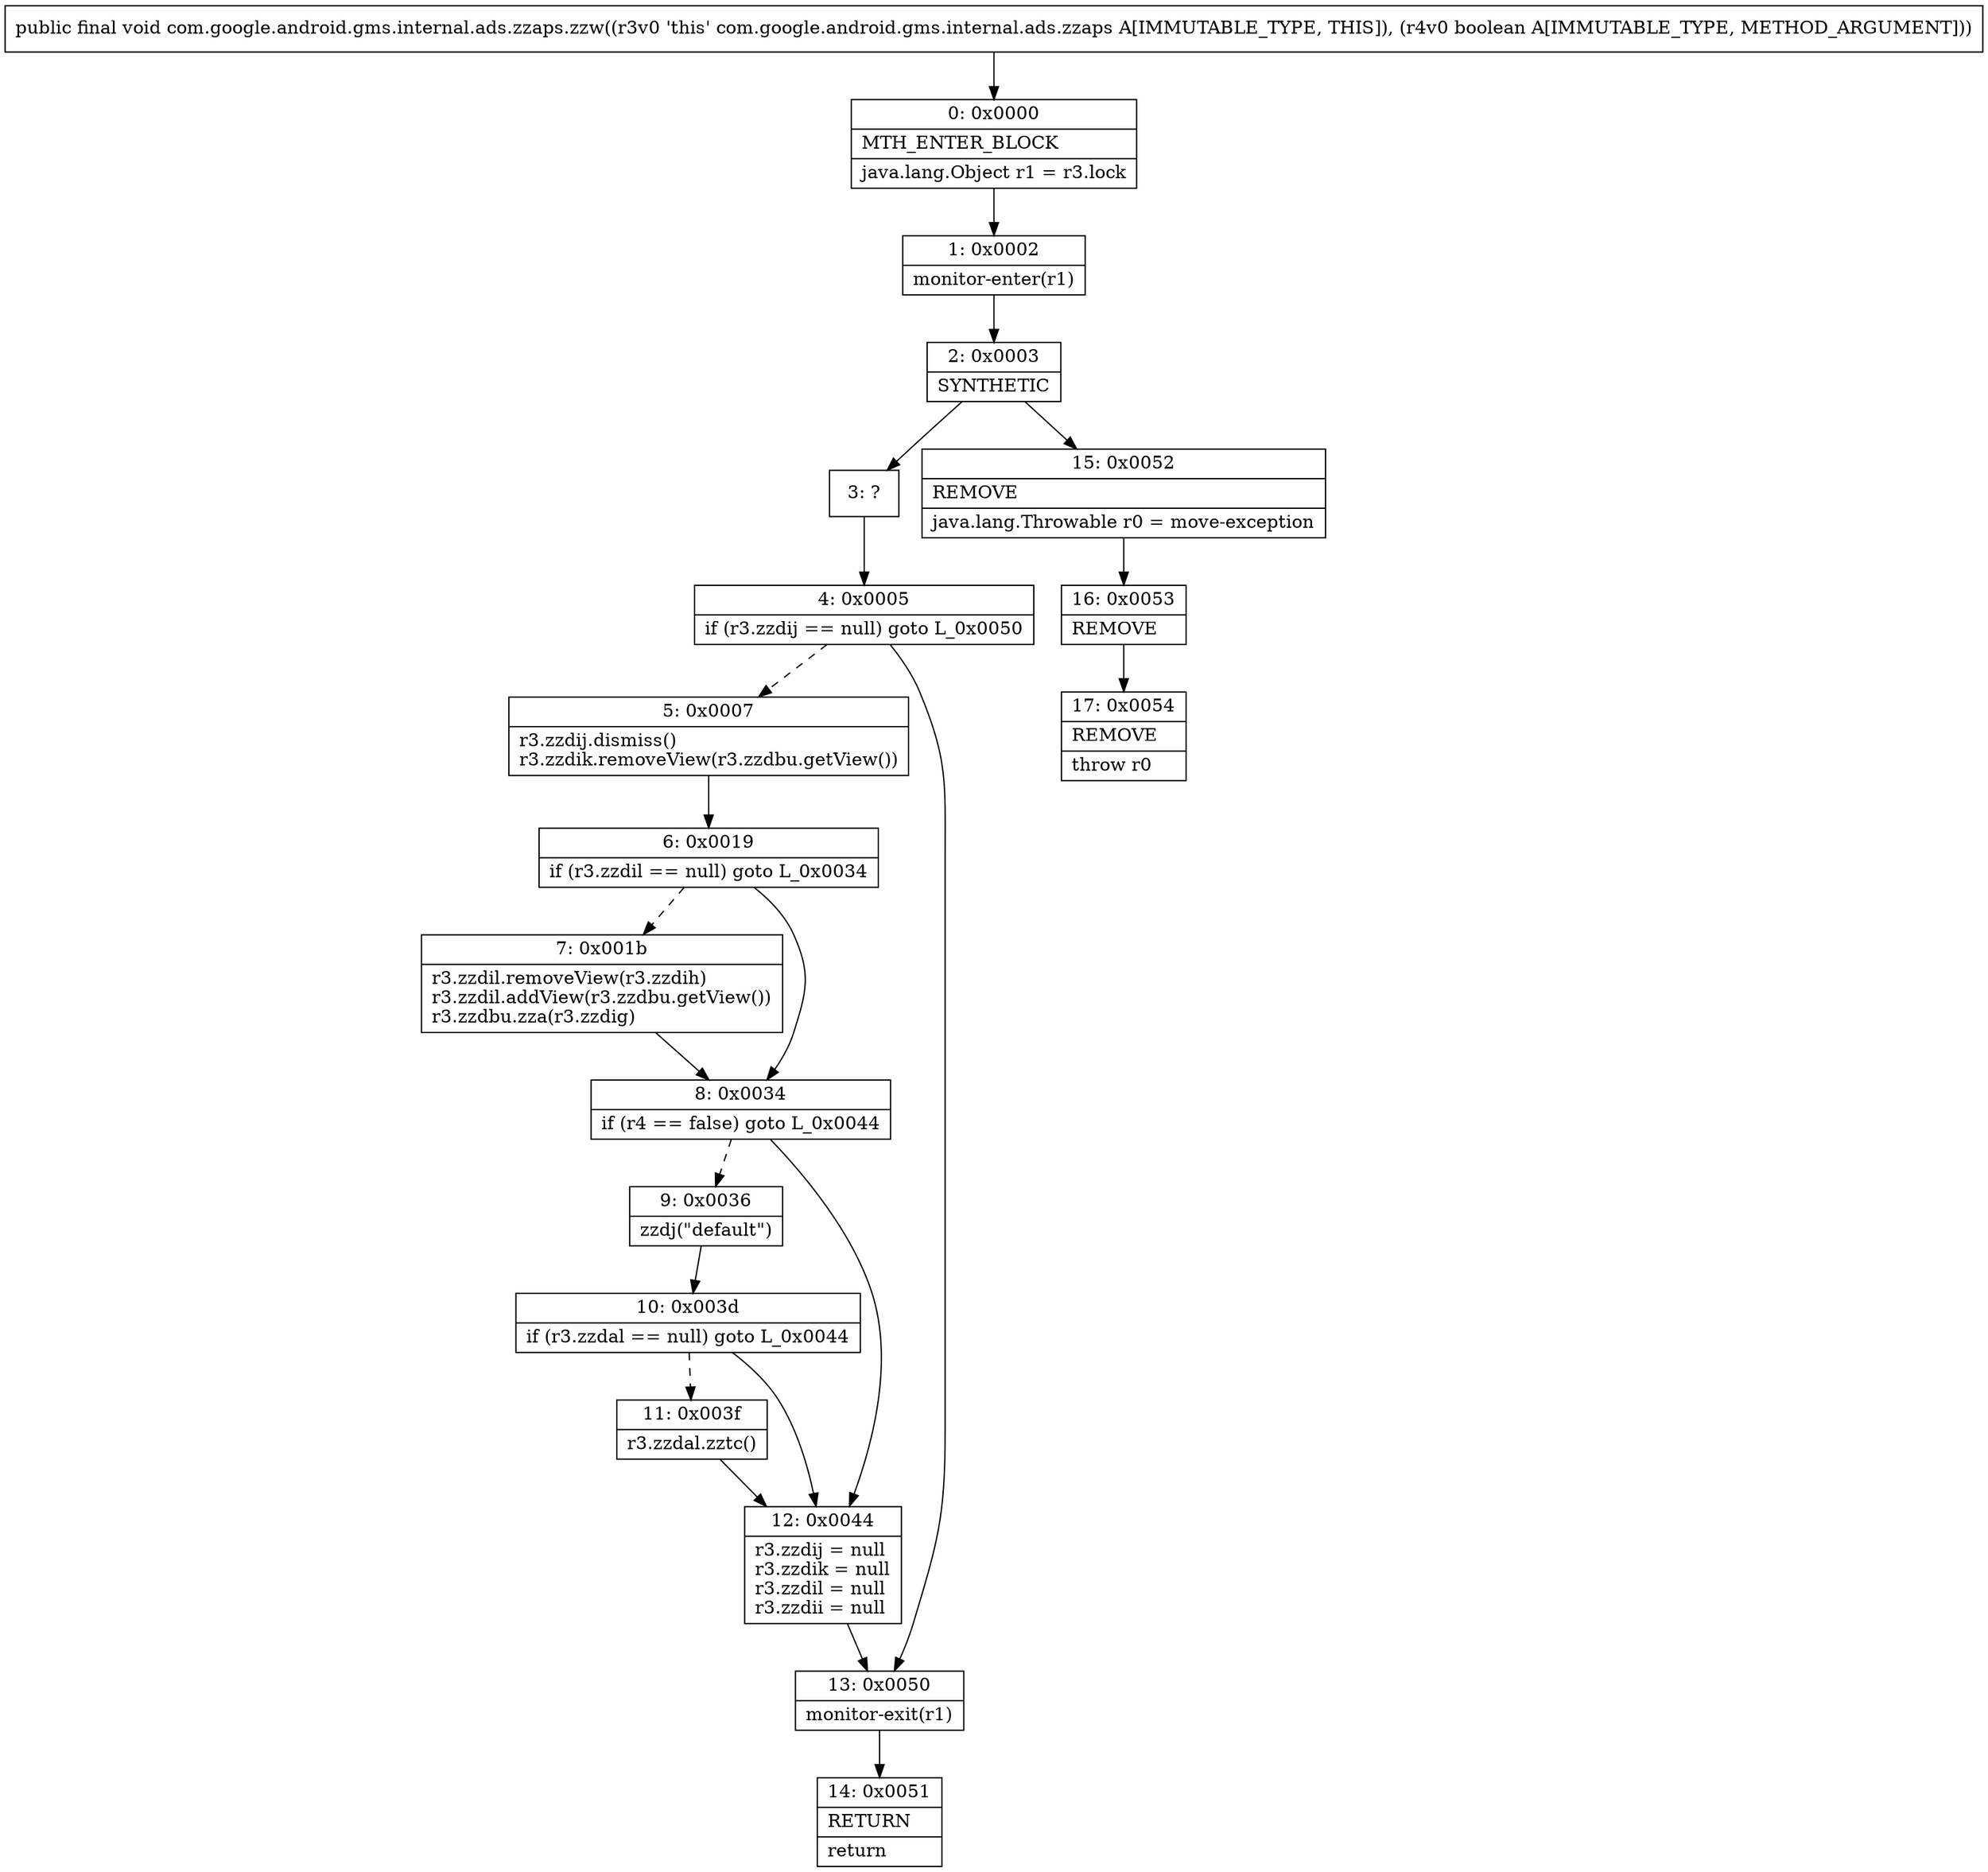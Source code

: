 digraph "CFG forcom.google.android.gms.internal.ads.zzaps.zzw(Z)V" {
Node_0 [shape=record,label="{0\:\ 0x0000|MTH_ENTER_BLOCK\l|java.lang.Object r1 = r3.lock\l}"];
Node_1 [shape=record,label="{1\:\ 0x0002|monitor\-enter(r1)\l}"];
Node_2 [shape=record,label="{2\:\ 0x0003|SYNTHETIC\l}"];
Node_3 [shape=record,label="{3\:\ ?}"];
Node_4 [shape=record,label="{4\:\ 0x0005|if (r3.zzdij == null) goto L_0x0050\l}"];
Node_5 [shape=record,label="{5\:\ 0x0007|r3.zzdij.dismiss()\lr3.zzdik.removeView(r3.zzdbu.getView())\l}"];
Node_6 [shape=record,label="{6\:\ 0x0019|if (r3.zzdil == null) goto L_0x0034\l}"];
Node_7 [shape=record,label="{7\:\ 0x001b|r3.zzdil.removeView(r3.zzdih)\lr3.zzdil.addView(r3.zzdbu.getView())\lr3.zzdbu.zza(r3.zzdig)\l}"];
Node_8 [shape=record,label="{8\:\ 0x0034|if (r4 == false) goto L_0x0044\l}"];
Node_9 [shape=record,label="{9\:\ 0x0036|zzdj(\"default\")\l}"];
Node_10 [shape=record,label="{10\:\ 0x003d|if (r3.zzdal == null) goto L_0x0044\l}"];
Node_11 [shape=record,label="{11\:\ 0x003f|r3.zzdal.zztc()\l}"];
Node_12 [shape=record,label="{12\:\ 0x0044|r3.zzdij = null\lr3.zzdik = null\lr3.zzdil = null\lr3.zzdii = null\l}"];
Node_13 [shape=record,label="{13\:\ 0x0050|monitor\-exit(r1)\l}"];
Node_14 [shape=record,label="{14\:\ 0x0051|RETURN\l|return\l}"];
Node_15 [shape=record,label="{15\:\ 0x0052|REMOVE\l|java.lang.Throwable r0 = move\-exception\l}"];
Node_16 [shape=record,label="{16\:\ 0x0053|REMOVE\l}"];
Node_17 [shape=record,label="{17\:\ 0x0054|REMOVE\l|throw r0\l}"];
MethodNode[shape=record,label="{public final void com.google.android.gms.internal.ads.zzaps.zzw((r3v0 'this' com.google.android.gms.internal.ads.zzaps A[IMMUTABLE_TYPE, THIS]), (r4v0 boolean A[IMMUTABLE_TYPE, METHOD_ARGUMENT])) }"];
MethodNode -> Node_0;
Node_0 -> Node_1;
Node_1 -> Node_2;
Node_2 -> Node_3;
Node_2 -> Node_15;
Node_3 -> Node_4;
Node_4 -> Node_5[style=dashed];
Node_4 -> Node_13;
Node_5 -> Node_6;
Node_6 -> Node_7[style=dashed];
Node_6 -> Node_8;
Node_7 -> Node_8;
Node_8 -> Node_9[style=dashed];
Node_8 -> Node_12;
Node_9 -> Node_10;
Node_10 -> Node_11[style=dashed];
Node_10 -> Node_12;
Node_11 -> Node_12;
Node_12 -> Node_13;
Node_13 -> Node_14;
Node_15 -> Node_16;
Node_16 -> Node_17;
}

